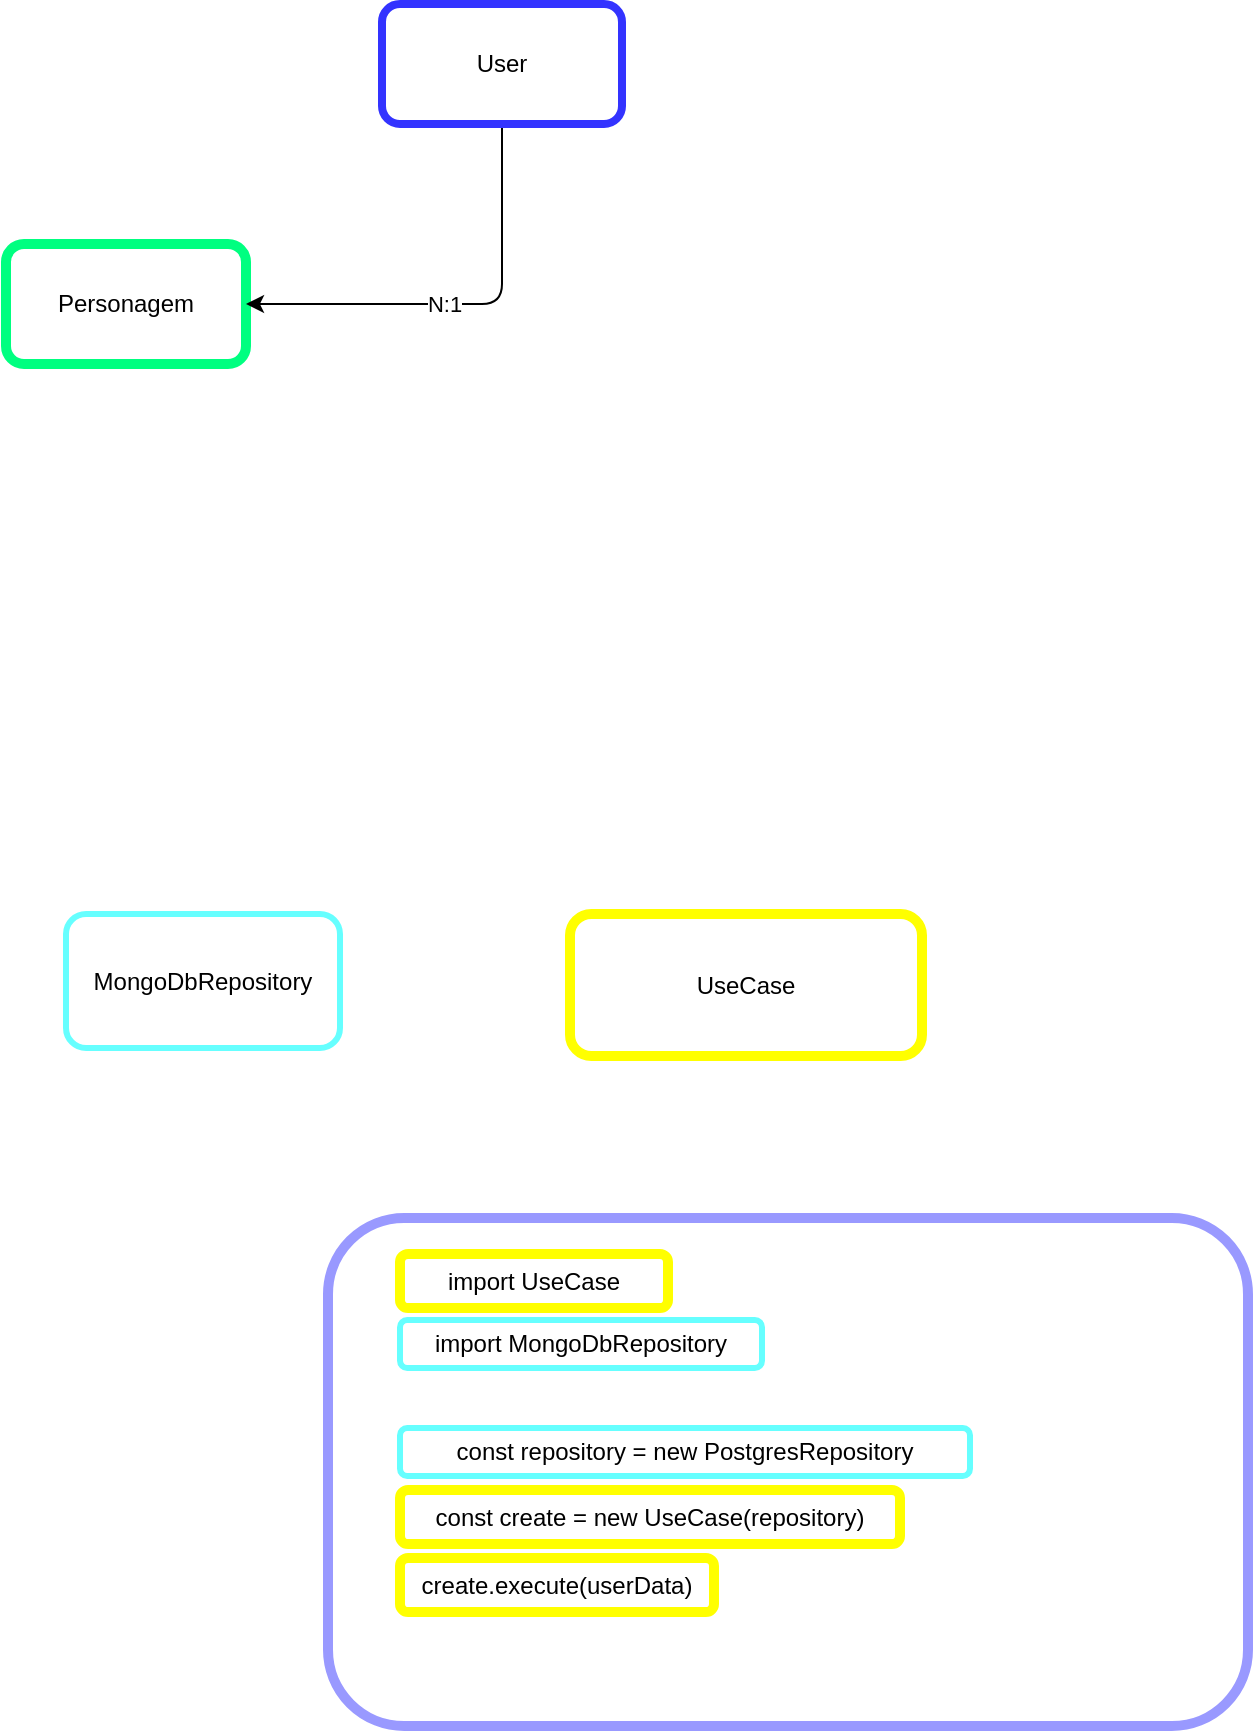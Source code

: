 <mxfile>
    <diagram id="Pk8rSRjdbhA-xy9wLnw3" name="Página-1">
        <mxGraphModel dx="775" dy="347" grid="0" gridSize="10" guides="1" tooltips="1" connect="1" arrows="1" fold="1" page="1" pageScale="1" pageWidth="827" pageHeight="1169" math="0" shadow="0">
            <root>
                <mxCell id="0"/>
                <mxCell id="1" parent="0"/>
                <mxCell id="2" value="Personagem" style="rounded=1;whiteSpace=wrap;html=1;strokeColor=#00FF80;strokeWidth=5;" parent="1" vertex="1">
                    <mxGeometry x="217" y="200" width="120" height="60" as="geometry"/>
                </mxCell>
                <mxCell id="4" value="N:1" style="edgeStyle=orthogonalEdgeStyle;html=1;exitX=0.5;exitY=1;exitDx=0;exitDy=0;entryX=1;entryY=0.5;entryDx=0;entryDy=0;" parent="1" source="3" target="2" edge="1">
                    <mxGeometry x="0.092" relative="1" as="geometry">
                        <mxPoint as="offset"/>
                    </mxGeometry>
                </mxCell>
                <mxCell id="3" value="User" style="rounded=1;whiteSpace=wrap;html=1;strokeColor=#3333FF;strokeWidth=4;" parent="1" vertex="1">
                    <mxGeometry x="405" y="80" width="120" height="60" as="geometry"/>
                </mxCell>
                <mxCell id="5" value="UseCase" style="rounded=1;whiteSpace=wrap;html=1;strokeColor=#FFFF00;strokeWidth=5;" vertex="1" parent="1">
                    <mxGeometry x="499" y="535" width="176" height="71" as="geometry"/>
                </mxCell>
                <mxCell id="6" value="MongoDbRepository" style="rounded=1;whiteSpace=wrap;html=1;strokeWidth=3;strokeColor=#66FFFF;" vertex="1" parent="1">
                    <mxGeometry x="247" y="535" width="137" height="67" as="geometry"/>
                </mxCell>
                <mxCell id="7" value="" style="rounded=1;whiteSpace=wrap;html=1;strokeColor=#9999FF;strokeWidth=5;" vertex="1" parent="1">
                    <mxGeometry x="378" y="687" width="460" height="254" as="geometry"/>
                </mxCell>
                <mxCell id="8" value="import UseCase" style="rounded=1;whiteSpace=wrap;html=1;strokeColor=#FFFF00;strokeWidth=5;" vertex="1" parent="1">
                    <mxGeometry x="414" y="705" width="134" height="27" as="geometry"/>
                </mxCell>
                <mxCell id="9" value="import MongoDbRepository" style="rounded=1;whiteSpace=wrap;html=1;strokeWidth=3;strokeColor=#66FFFF;" vertex="1" parent="1">
                    <mxGeometry x="414" y="738" width="181" height="24" as="geometry"/>
                </mxCell>
                <mxCell id="10" value="const create = new UseCase(repository)" style="rounded=1;whiteSpace=wrap;html=1;strokeColor=#FFFF00;strokeWidth=5;" vertex="1" parent="1">
                    <mxGeometry x="414" y="823" width="250" height="27" as="geometry"/>
                </mxCell>
                <mxCell id="11" value="const repository = new PostgresRepository" style="rounded=1;whiteSpace=wrap;html=1;strokeWidth=3;strokeColor=#66FFFF;" vertex="1" parent="1">
                    <mxGeometry x="414" y="792" width="285" height="24" as="geometry"/>
                </mxCell>
                <mxCell id="12" value="create.execute(userData)" style="rounded=1;whiteSpace=wrap;html=1;strokeColor=#FFFF00;strokeWidth=5;" vertex="1" parent="1">
                    <mxGeometry x="414" y="857" width="157" height="27" as="geometry"/>
                </mxCell>
            </root>
        </mxGraphModel>
    </diagram>
</mxfile>